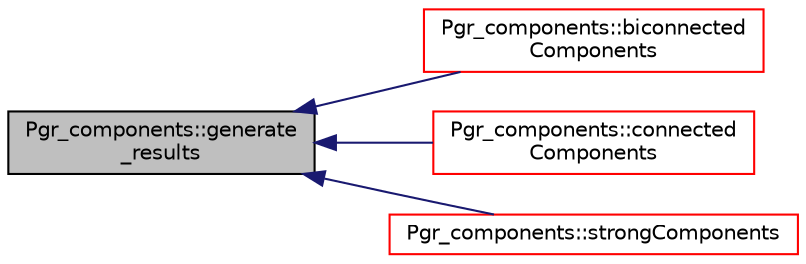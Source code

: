 digraph "Pgr_components::generate_results"
{
  edge [fontname="Helvetica",fontsize="10",labelfontname="Helvetica",labelfontsize="10"];
  node [fontname="Helvetica",fontsize="10",shape=record];
  rankdir="LR";
  Node27 [label="Pgr_components::generate\l_results",height=0.2,width=0.4,color="black", fillcolor="grey75", style="filled", fontcolor="black"];
  Node27 -> Node28 [dir="back",color="midnightblue",fontsize="10",style="solid",fontname="Helvetica"];
  Node28 [label="Pgr_components::biconnected\lComponents",height=0.2,width=0.4,color="red", fillcolor="white", style="filled",URL="$classPgr__components.html#a6cc0eaa02c9ea5143a3e4542508f647f",tooltip="Biconnected Components. "];
  Node27 -> Node33 [dir="back",color="midnightblue",fontsize="10",style="solid",fontname="Helvetica"];
  Node33 [label="Pgr_components::connected\lComponents",height=0.2,width=0.4,color="red", fillcolor="white", style="filled",URL="$classPgr__components.html#a0bfdc1bb66c003d69b4dc8dc039b0563",tooltip="Connected Components Vertex Version. "];
  Node27 -> Node38 [dir="back",color="midnightblue",fontsize="10",style="solid",fontname="Helvetica"];
  Node38 [label="Pgr_components::strongComponents",height=0.2,width=0.4,color="red", fillcolor="white", style="filled",URL="$classPgr__components.html#a2306e311b0967606547481a568084178",tooltip="Strongly Connected Components Vertex Version. "];
}
